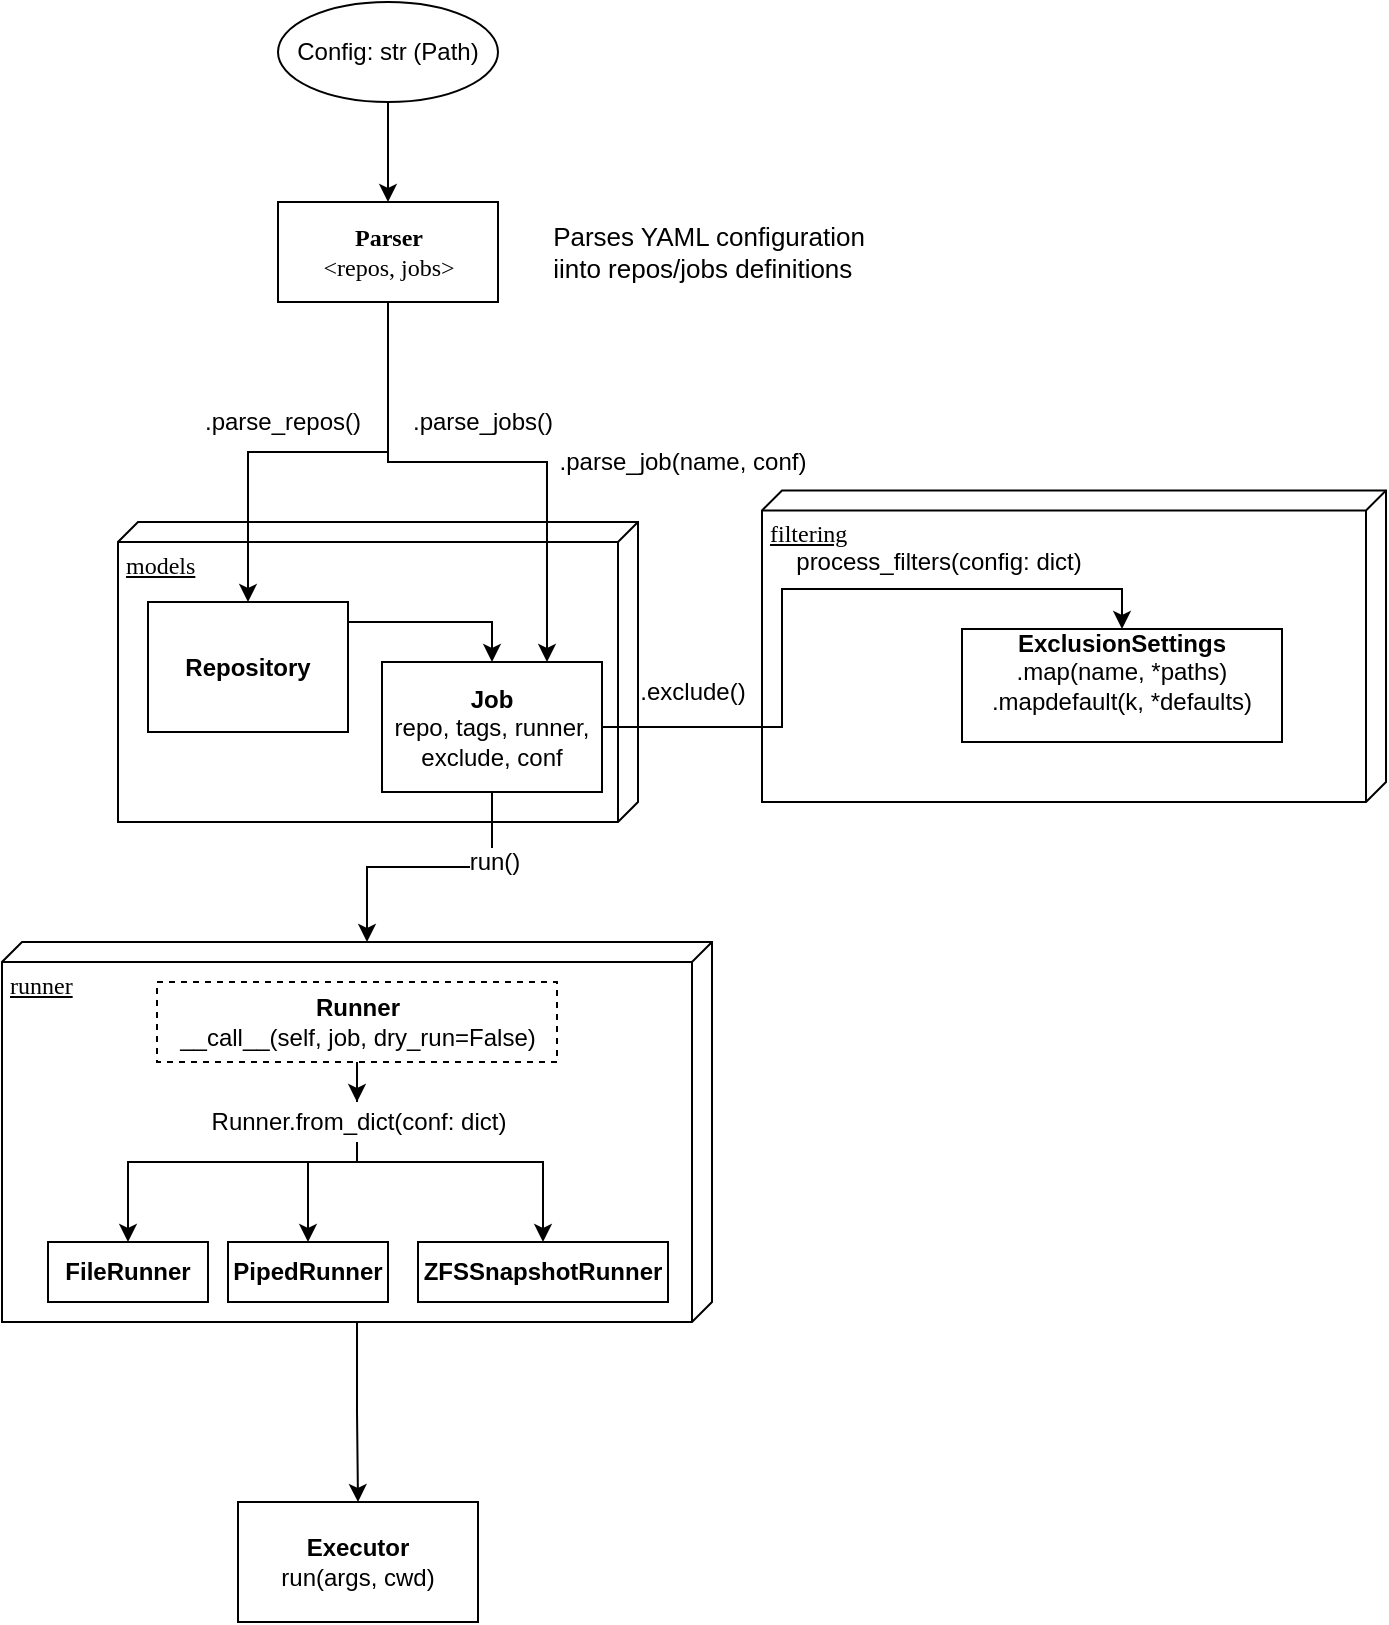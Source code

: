 <mxfile version="12.6.5" type="device"><diagram name="Page-1" id="5f0bae14-7c28-e335-631c-24af17079c00"><mxGraphModel dx="1102" dy="815" grid="1" gridSize="10" guides="1" tooltips="1" connect="1" arrows="1" fold="1" page="1" pageScale="1" pageWidth="1100" pageHeight="850" background="#ffffff" math="0" shadow="0"><root><mxCell id="0"/><mxCell id="1" parent="0"/><mxCell id="39KjOdQgxe5ScsvdUBIe-8" value="models" style="verticalAlign=top;align=left;spacingTop=8;spacingLeft=2;spacingRight=12;shape=cube;size=10;direction=south;fontStyle=4;html=1;rounded=0;shadow=0;comic=0;labelBackgroundColor=none;strokeWidth=1;fontFamily=Verdana;fontSize=12" parent="1" vertex="1"><mxGeometry x="338" y="340" width="260" height="150" as="geometry"/></mxCell><mxCell id="m49sI1Si2NVR8-CyxKwI-6" value="filtering" style="verticalAlign=top;align=left;spacingTop=8;spacingLeft=2;spacingRight=12;shape=cube;size=10;direction=south;fontStyle=4;html=1;rounded=0;shadow=0;comic=0;labelBackgroundColor=none;strokeWidth=1;fontFamily=Verdana;fontSize=12" vertex="1" parent="1"><mxGeometry x="660" y="324.25" width="312" height="155.75" as="geometry"/></mxCell><mxCell id="39KjOdQgxe5ScsvdUBIe-9" style="edgeStyle=orthogonalEdgeStyle;rounded=0;orthogonalLoop=1;jettySize=auto;html=1;exitX=0.5;exitY=1;exitDx=0;exitDy=0;entryX=0.5;entryY=0;entryDx=0;entryDy=0;" parent="1" source="39KjOdQgxe5ScsvdUBIe-3" target="39KjOdQgxe5ScsvdUBIe-10" edge="1"><mxGeometry relative="1" as="geometry"/></mxCell><mxCell id="39KjOdQgxe5ScsvdUBIe-24" value=".parse_repos()" style="text;html=1;align=center;verticalAlign=middle;resizable=0;points=[];labelBackgroundColor=#ffffff;" parent="39KjOdQgxe5ScsvdUBIe-9" vertex="1" connectable="0"><mxGeometry x="0.129" y="-1" relative="1" as="geometry"><mxPoint x="-4" y="-14" as="offset"/></mxGeometry></mxCell><mxCell id="39KjOdQgxe5ScsvdUBIe-25" style="edgeStyle=orthogonalEdgeStyle;rounded=0;orthogonalLoop=1;jettySize=auto;html=1;exitX=0.5;exitY=1;exitDx=0;exitDy=0;entryX=0.75;entryY=0;entryDx=0;entryDy=0;" parent="1" source="39KjOdQgxe5ScsvdUBIe-3" target="39KjOdQgxe5ScsvdUBIe-11" edge="1"><mxGeometry relative="1" as="geometry"><Array as="points"><mxPoint x="473" y="310"/><mxPoint x="553" y="310"/></Array></mxGeometry></mxCell><mxCell id="39KjOdQgxe5ScsvdUBIe-26" value=".parse_jobs()" style="text;html=1;align=center;verticalAlign=middle;resizable=0;points=[];labelBackgroundColor=#ffffff;" parent="39KjOdQgxe5ScsvdUBIe-25" vertex="1" connectable="0"><mxGeometry x="0.488" y="2" relative="1" as="geometry"><mxPoint x="-34.5" y="-53.5" as="offset"/></mxGeometry></mxCell><mxCell id="39KjOdQgxe5ScsvdUBIe-27" value=".parse_job(name, conf)" style="text;html=1;align=center;verticalAlign=middle;resizable=0;points=[];labelBackgroundColor=#ffffff;" parent="39KjOdQgxe5ScsvdUBIe-25" vertex="1" connectable="0"><mxGeometry x="0.786" y="-3" relative="1" as="geometry"><mxPoint x="70.5" y="-72.5" as="offset"/></mxGeometry></mxCell><mxCell id="39KjOdQgxe5ScsvdUBIe-3" value="&lt;b&gt;Parser&lt;/b&gt;&lt;br&gt;&amp;lt;repos, jobs&amp;gt;" style="html=1;rounded=0;shadow=0;comic=0;labelBackgroundColor=none;strokeWidth=1;fontFamily=Verdana;fontSize=12;align=center;" parent="1" vertex="1"><mxGeometry x="418" y="180" width="110" height="50" as="geometry"/></mxCell><mxCell id="39KjOdQgxe5ScsvdUBIe-5" style="edgeStyle=orthogonalEdgeStyle;rounded=0;orthogonalLoop=1;jettySize=auto;html=1;entryX=0.5;entryY=0;entryDx=0;entryDy=0;exitX=0.5;exitY=1;exitDx=0;exitDy=0;" parent="1" source="39KjOdQgxe5ScsvdUBIe-7" target="39KjOdQgxe5ScsvdUBIe-3" edge="1"><mxGeometry relative="1" as="geometry"><mxPoint x="473" y="130" as="sourcePoint"/></mxGeometry></mxCell><mxCell id="39KjOdQgxe5ScsvdUBIe-6" value="&lt;font style=&quot;font-size: 13px&quot;&gt;Parses YAML configuration&lt;br&gt;&lt;/font&gt;&lt;div style=&quot;text-align: left ; font-size: 13px&quot;&gt;&lt;span&gt;iinto repos/jobs definitions&lt;/span&gt;&lt;/div&gt;" style="text;html=1;align=center;verticalAlign=middle;resizable=0;points=[];autosize=1;" parent="1" vertex="1"><mxGeometry x="548" y="190" width="170" height="30" as="geometry"/></mxCell><mxCell id="39KjOdQgxe5ScsvdUBIe-7" value="Config: str (Path)" style="ellipse;whiteSpace=wrap;html=1;" parent="1" vertex="1"><mxGeometry x="418" y="80" width="110" height="50" as="geometry"/></mxCell><mxCell id="39KjOdQgxe5ScsvdUBIe-28" style="edgeStyle=orthogonalEdgeStyle;rounded=0;orthogonalLoop=1;jettySize=auto;html=1;exitX=1;exitY=0.5;exitDx=0;exitDy=0;entryX=0.5;entryY=0;entryDx=0;entryDy=0;" parent="1" source="39KjOdQgxe5ScsvdUBIe-10" target="39KjOdQgxe5ScsvdUBIe-11" edge="1"><mxGeometry relative="1" as="geometry"><Array as="points"><mxPoint x="453" y="390"/><mxPoint x="525" y="390"/></Array></mxGeometry></mxCell><mxCell id="39KjOdQgxe5ScsvdUBIe-10" value="&lt;span&gt;Repository&lt;/span&gt;" style="rounded=0;whiteSpace=wrap;html=1;shadow=0;comic=0;fontStyle=1" parent="1" vertex="1"><mxGeometry x="353" y="380" width="100" height="65" as="geometry"/></mxCell><mxCell id="m49sI1Si2NVR8-CyxKwI-9" style="edgeStyle=orthogonalEdgeStyle;rounded=0;orthogonalLoop=1;jettySize=auto;html=1;exitX=1;exitY=0.5;exitDx=0;exitDy=0;entryX=0.5;entryY=0;entryDx=0;entryDy=0;" edge="1" parent="1" source="39KjOdQgxe5ScsvdUBIe-11" target="m49sI1Si2NVR8-CyxKwI-3"><mxGeometry relative="1" as="geometry"/></mxCell><mxCell id="39KjOdQgxe5ScsvdUBIe-11" value="&lt;span&gt;Job&lt;br&gt;&lt;span style=&quot;font-weight: normal&quot;&gt;repo, tags, runner, exclude, conf&lt;/span&gt;&lt;br&gt;&lt;/span&gt;" style="rounded=0;whiteSpace=wrap;html=1;shadow=0;comic=0;fontStyle=1" parent="1" vertex="1"><mxGeometry x="470" y="410" width="110" height="65" as="geometry"/></mxCell><mxCell id="39KjOdQgxe5ScsvdUBIe-30" style="edgeStyle=orthogonalEdgeStyle;rounded=0;orthogonalLoop=1;jettySize=auto;html=1;entryX=0.5;entryY=0;entryDx=0;entryDy=0;" parent="1" source="39KjOdQgxe5ScsvdUBIe-12" target="39KjOdQgxe5ScsvdUBIe-29" edge="1"><mxGeometry relative="1" as="geometry"/></mxCell><mxCell id="39KjOdQgxe5ScsvdUBIe-12" value="runner" style="verticalAlign=top;align=left;spacingTop=8;spacingLeft=2;spacingRight=12;shape=cube;size=10;direction=south;fontStyle=4;html=1;rounded=0;shadow=0;comic=0;labelBackgroundColor=none;strokeWidth=1;fontFamily=Verdana;fontSize=12" parent="1" vertex="1"><mxGeometry x="280" y="550" width="355" height="190" as="geometry"/></mxCell><mxCell id="39KjOdQgxe5ScsvdUBIe-20" style="edgeStyle=orthogonalEdgeStyle;rounded=0;orthogonalLoop=1;jettySize=auto;html=1;exitX=0.5;exitY=1;exitDx=0;exitDy=0;" parent="1" source="39KjOdQgxe5ScsvdUBIe-13" target="39KjOdQgxe5ScsvdUBIe-19" edge="1"><mxGeometry relative="1" as="geometry"/></mxCell><mxCell id="39KjOdQgxe5ScsvdUBIe-13" value="&lt;b&gt;Runner&lt;/b&gt;&lt;br&gt;__call__(self, job, dry_run=False)" style="rounded=0;whiteSpace=wrap;html=1;shadow=0;comic=0;dashed=1;" parent="1" vertex="1"><mxGeometry x="357.5" y="570" width="200" height="40" as="geometry"/></mxCell><mxCell id="39KjOdQgxe5ScsvdUBIe-14" value="FileRunner" style="rounded=0;whiteSpace=wrap;html=1;shadow=0;comic=0;fontStyle=1" parent="1" vertex="1"><mxGeometry x="303" y="700" width="80" height="30" as="geometry"/></mxCell><mxCell id="39KjOdQgxe5ScsvdUBIe-15" value="PipedRunner" style="rounded=0;whiteSpace=wrap;html=1;shadow=0;comic=0;fontStyle=1" parent="1" vertex="1"><mxGeometry x="393" y="700" width="80" height="30" as="geometry"/></mxCell><mxCell id="39KjOdQgxe5ScsvdUBIe-16" value="ZFSSnapshotRunner" style="rounded=0;whiteSpace=wrap;html=1;shadow=0;comic=0;fontStyle=1" parent="1" vertex="1"><mxGeometry x="488" y="700" width="125" height="30" as="geometry"/></mxCell><mxCell id="39KjOdQgxe5ScsvdUBIe-21" style="edgeStyle=orthogonalEdgeStyle;rounded=0;orthogonalLoop=1;jettySize=auto;html=1;entryX=0.5;entryY=0;entryDx=0;entryDy=0;" parent="1" source="39KjOdQgxe5ScsvdUBIe-19" target="39KjOdQgxe5ScsvdUBIe-14" edge="1"><mxGeometry relative="1" as="geometry"><Array as="points"><mxPoint x="458" y="660"/><mxPoint x="343" y="660"/></Array></mxGeometry></mxCell><mxCell id="39KjOdQgxe5ScsvdUBIe-22" style="edgeStyle=orthogonalEdgeStyle;rounded=0;orthogonalLoop=1;jettySize=auto;html=1;entryX=0.5;entryY=0;entryDx=0;entryDy=0;" parent="1" source="39KjOdQgxe5ScsvdUBIe-19" target="39KjOdQgxe5ScsvdUBIe-15" edge="1"><mxGeometry relative="1" as="geometry"><Array as="points"><mxPoint x="458" y="660"/><mxPoint x="433" y="660"/></Array></mxGeometry></mxCell><mxCell id="39KjOdQgxe5ScsvdUBIe-23" style="edgeStyle=orthogonalEdgeStyle;rounded=0;orthogonalLoop=1;jettySize=auto;html=1;entryX=0.5;entryY=0;entryDx=0;entryDy=0;" parent="1" source="39KjOdQgxe5ScsvdUBIe-19" target="39KjOdQgxe5ScsvdUBIe-16" edge="1"><mxGeometry relative="1" as="geometry"><Array as="points"><mxPoint x="458" y="660"/><mxPoint x="551" y="660"/></Array></mxGeometry></mxCell><mxCell id="39KjOdQgxe5ScsvdUBIe-19" value="Runner.from_dict(conf: dict)" style="text;html=1;align=center;verticalAlign=middle;resizable=0;points=[];autosize=1;" parent="1" vertex="1"><mxGeometry x="377.5" y="630" width="160" height="20" as="geometry"/></mxCell><mxCell id="39KjOdQgxe5ScsvdUBIe-29" value="&lt;b&gt;Executor&lt;/b&gt;&lt;br&gt;run(args, cwd)" style="rounded=0;whiteSpace=wrap;html=1;shadow=0;comic=0;" parent="1" vertex="1"><mxGeometry x="398" y="830" width="120" height="60" as="geometry"/></mxCell><mxCell id="39KjOdQgxe5ScsvdUBIe-18" style="edgeStyle=orthogonalEdgeStyle;rounded=0;orthogonalLoop=1;jettySize=auto;html=1;exitX=0.5;exitY=1;exitDx=0;exitDy=0;entryX=0;entryY=0;entryDx=0;entryDy=172.5;entryPerimeter=0;" parent="1" source="39KjOdQgxe5ScsvdUBIe-11" target="39KjOdQgxe5ScsvdUBIe-12" edge="1"><mxGeometry relative="1" as="geometry"/></mxCell><mxCell id="39KjOdQgxe5ScsvdUBIe-31" value="run()" style="text;html=1;align=center;verticalAlign=middle;resizable=0;points=[];labelBackgroundColor=#ffffff;" parent="39KjOdQgxe5ScsvdUBIe-18" vertex="1" connectable="0"><mxGeometry x="-0.496" y="1" relative="1" as="geometry"><mxPoint as="offset"/></mxGeometry></mxCell><mxCell id="m49sI1Si2NVR8-CyxKwI-2" value=".exclude()" style="text;html=1;align=center;verticalAlign=middle;resizable=0;points=[];autosize=1;" vertex="1" parent="1"><mxGeometry x="590" y="415" width="70" height="20" as="geometry"/></mxCell><mxCell id="m49sI1Si2NVR8-CyxKwI-3" value="&lt;span&gt;ExclusionSettings&lt;br&gt;&lt;span style=&quot;font-weight: normal&quot;&gt;.map(name, *paths)&lt;br&gt;.mapdefault(k, *defaults)&lt;br&gt;&lt;/span&gt;&lt;br&gt;&lt;/span&gt;" style="rounded=0;whiteSpace=wrap;html=1;shadow=0;comic=0;fontStyle=1" vertex="1" parent="1"><mxGeometry x="760" y="393.5" width="160" height="56.5" as="geometry"/></mxCell><mxCell id="m49sI1Si2NVR8-CyxKwI-5" value="process_filters(config: dict)" style="text;html=1;align=center;verticalAlign=middle;resizable=0;points=[];autosize=1;" vertex="1" parent="1"><mxGeometry x="668" y="350" width="160" height="20" as="geometry"/></mxCell></root></mxGraphModel></diagram></mxfile>